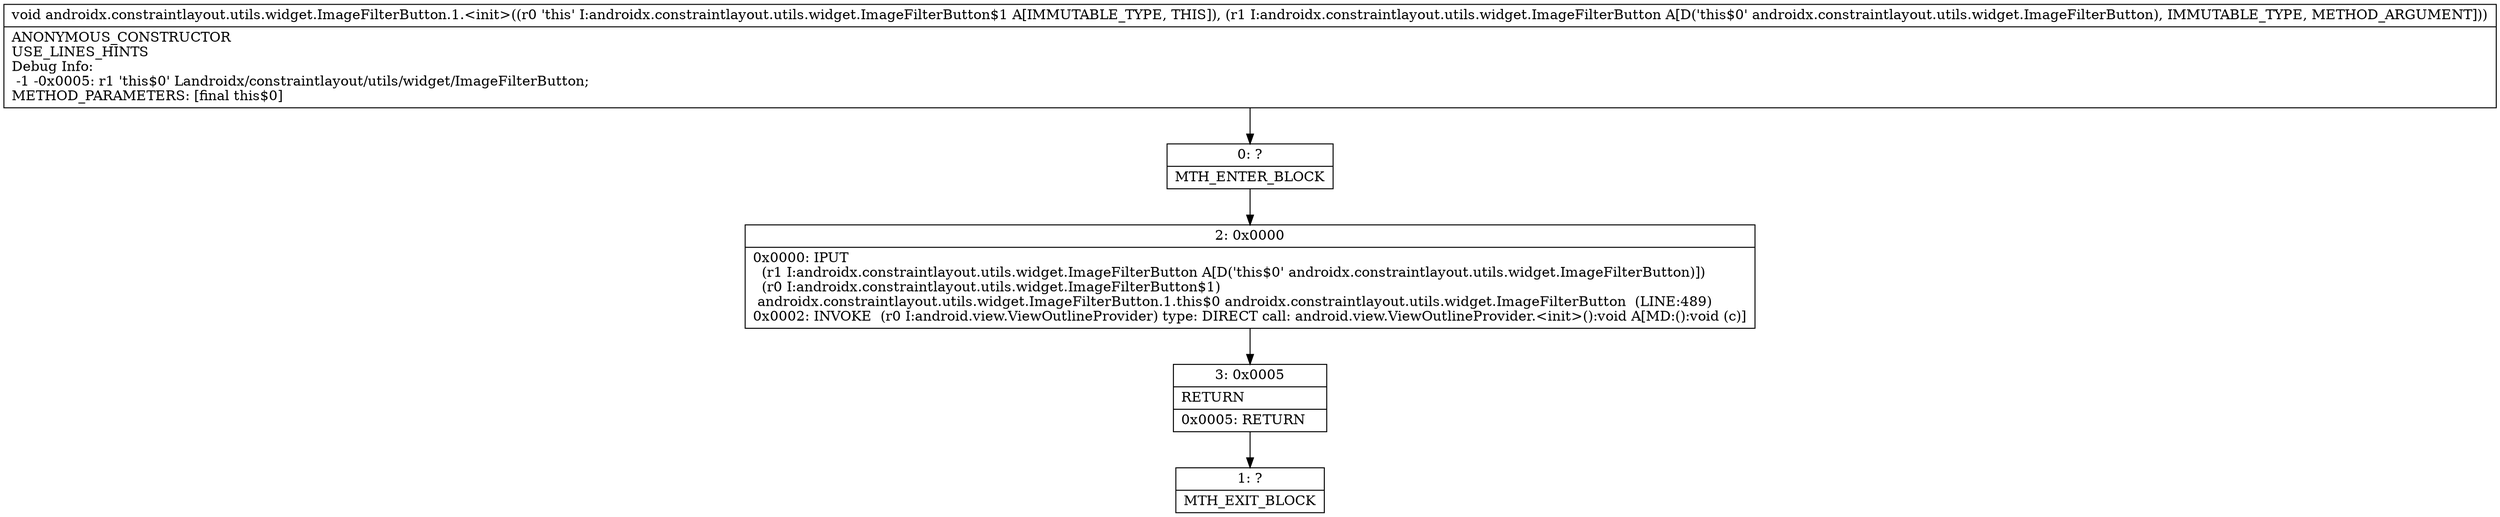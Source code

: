 digraph "CFG forandroidx.constraintlayout.utils.widget.ImageFilterButton.1.\<init\>(Landroidx\/constraintlayout\/utils\/widget\/ImageFilterButton;)V" {
Node_0 [shape=record,label="{0\:\ ?|MTH_ENTER_BLOCK\l}"];
Node_2 [shape=record,label="{2\:\ 0x0000|0x0000: IPUT  \l  (r1 I:androidx.constraintlayout.utils.widget.ImageFilterButton A[D('this$0' androidx.constraintlayout.utils.widget.ImageFilterButton)])\l  (r0 I:androidx.constraintlayout.utils.widget.ImageFilterButton$1)\l androidx.constraintlayout.utils.widget.ImageFilterButton.1.this$0 androidx.constraintlayout.utils.widget.ImageFilterButton  (LINE:489)\l0x0002: INVOKE  (r0 I:android.view.ViewOutlineProvider) type: DIRECT call: android.view.ViewOutlineProvider.\<init\>():void A[MD:():void (c)]\l}"];
Node_3 [shape=record,label="{3\:\ 0x0005|RETURN\l|0x0005: RETURN   \l}"];
Node_1 [shape=record,label="{1\:\ ?|MTH_EXIT_BLOCK\l}"];
MethodNode[shape=record,label="{void androidx.constraintlayout.utils.widget.ImageFilterButton.1.\<init\>((r0 'this' I:androidx.constraintlayout.utils.widget.ImageFilterButton$1 A[IMMUTABLE_TYPE, THIS]), (r1 I:androidx.constraintlayout.utils.widget.ImageFilterButton A[D('this$0' androidx.constraintlayout.utils.widget.ImageFilterButton), IMMUTABLE_TYPE, METHOD_ARGUMENT]))  | ANONYMOUS_CONSTRUCTOR\lUSE_LINES_HINTS\lDebug Info:\l  \-1 \-0x0005: r1 'this$0' Landroidx\/constraintlayout\/utils\/widget\/ImageFilterButton;\lMETHOD_PARAMETERS: [final this$0]\l}"];
MethodNode -> Node_0;Node_0 -> Node_2;
Node_2 -> Node_3;
Node_3 -> Node_1;
}

